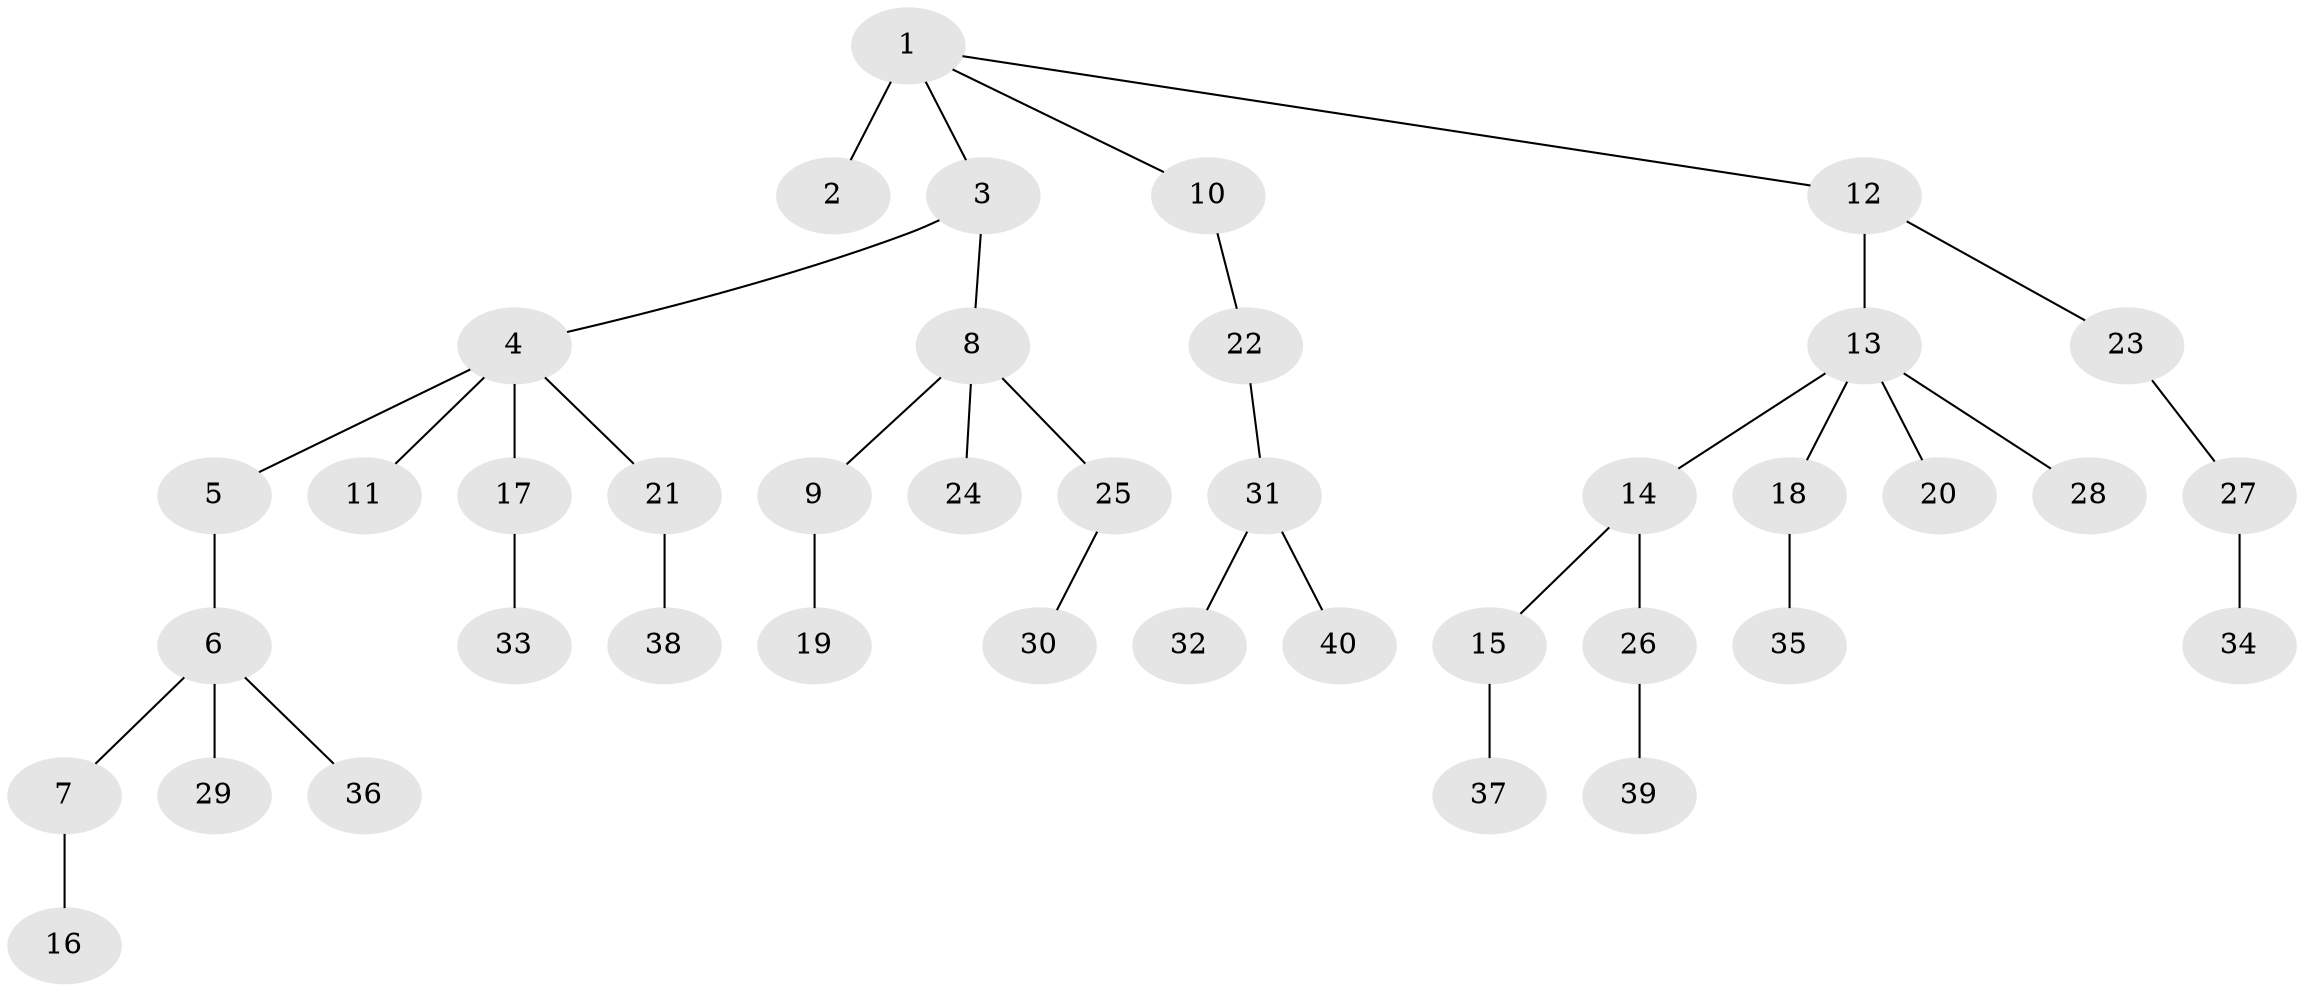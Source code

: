 // original degree distribution, {4: 0.07792207792207792, 6: 0.012987012987012988, 2: 0.33766233766233766, 5: 0.025974025974025976, 3: 0.07792207792207792, 7: 0.012987012987012988, 1: 0.45454545454545453}
// Generated by graph-tools (version 1.1) at 2025/36/03/09/25 02:36:31]
// undirected, 40 vertices, 39 edges
graph export_dot {
graph [start="1"]
  node [color=gray90,style=filled];
  1;
  2;
  3;
  4;
  5;
  6;
  7;
  8;
  9;
  10;
  11;
  12;
  13;
  14;
  15;
  16;
  17;
  18;
  19;
  20;
  21;
  22;
  23;
  24;
  25;
  26;
  27;
  28;
  29;
  30;
  31;
  32;
  33;
  34;
  35;
  36;
  37;
  38;
  39;
  40;
  1 -- 2 [weight=3.0];
  1 -- 3 [weight=1.0];
  1 -- 10 [weight=1.0];
  1 -- 12 [weight=1.0];
  3 -- 4 [weight=1.0];
  3 -- 8 [weight=1.0];
  4 -- 5 [weight=1.0];
  4 -- 11 [weight=1.0];
  4 -- 17 [weight=1.0];
  4 -- 21 [weight=1.0];
  5 -- 6 [weight=2.0];
  6 -- 7 [weight=1.0];
  6 -- 29 [weight=1.0];
  6 -- 36 [weight=1.0];
  7 -- 16 [weight=1.0];
  8 -- 9 [weight=1.0];
  8 -- 24 [weight=1.0];
  8 -- 25 [weight=1.0];
  9 -- 19 [weight=1.0];
  10 -- 22 [weight=1.0];
  12 -- 13 [weight=2.0];
  12 -- 23 [weight=1.0];
  13 -- 14 [weight=1.0];
  13 -- 18 [weight=1.0];
  13 -- 20 [weight=1.0];
  13 -- 28 [weight=1.0];
  14 -- 15 [weight=1.0];
  14 -- 26 [weight=2.0];
  15 -- 37 [weight=1.0];
  17 -- 33 [weight=1.0];
  18 -- 35 [weight=2.0];
  21 -- 38 [weight=1.0];
  22 -- 31 [weight=1.0];
  23 -- 27 [weight=1.0];
  25 -- 30 [weight=1.0];
  26 -- 39 [weight=1.0];
  27 -- 34 [weight=1.0];
  31 -- 32 [weight=1.0];
  31 -- 40 [weight=1.0];
}
